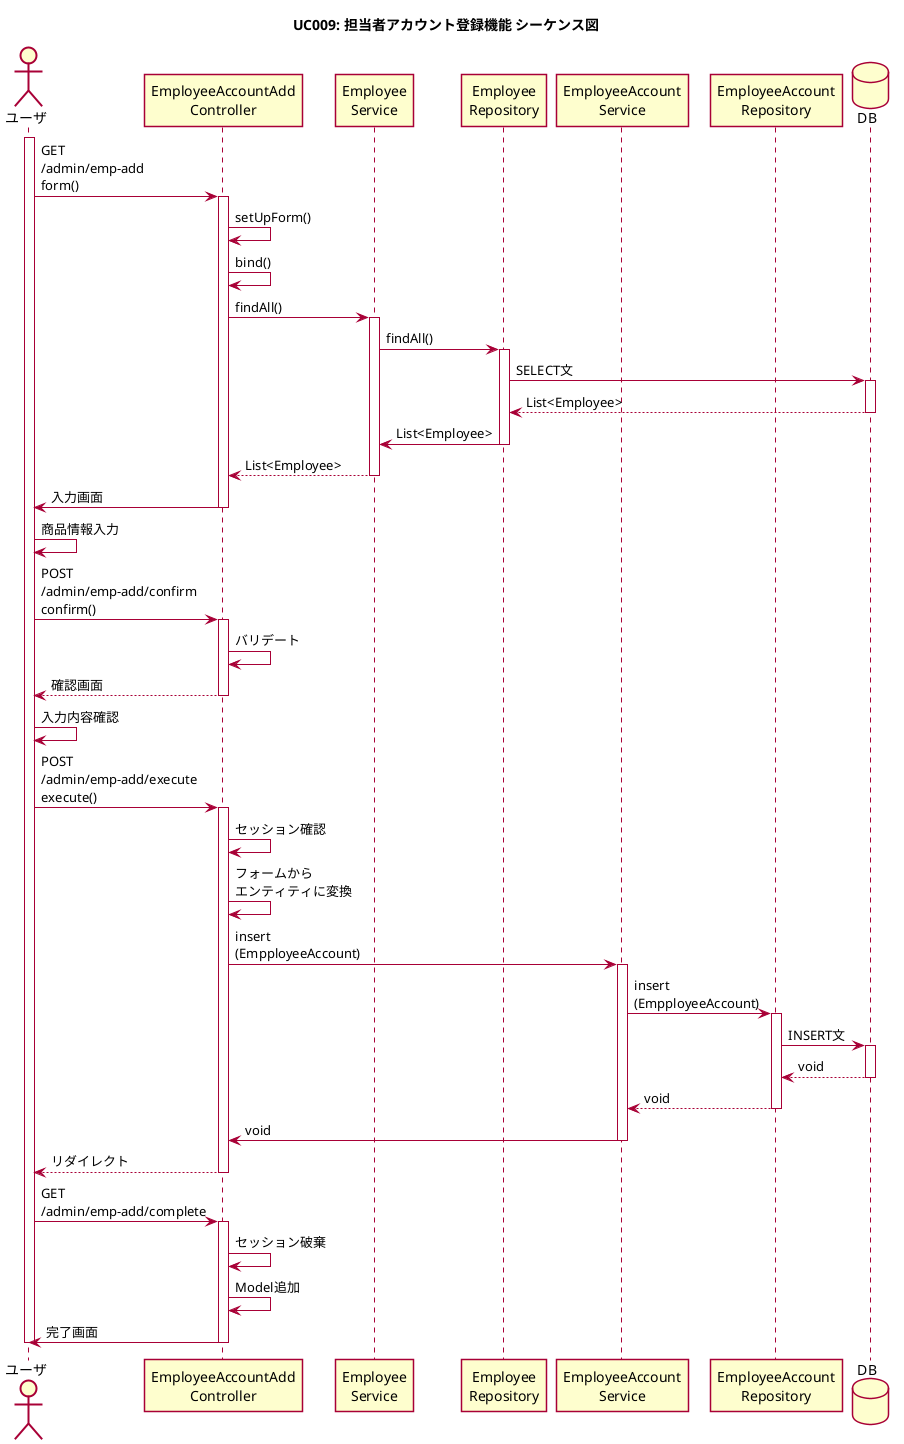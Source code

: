@startuml

skin rose
title UC009: 担当者アカウント登録機能 シーケンス図
skinparam shadowing false

actor ユーザ as user
activate user
participant "EmployeeAccountAdd\nController" as controller
participant "Employee\nService" as svc1
participant "Employee\nRepository" as repo1
participant "EmployeeAccount\nService" as svc2
participant "EmployeeAccount\nRepository" as repo2
database DB as db

' 入力画面
user -> controller ++ : GET\n/admin/emp-add\nform()
controller -> controller : setUpForm()
controller -> controller : bind()
controller -> svc1 ++ : findAll()
svc1 -> repo1 ++ : findAll()
repo1 -> db ++ : SELECT文
repo1 <-- db -- : List<Employee>
svc1 <- repo1 -- : List<Employee>
controller <-- svc1 --  : List<Employee>
controller -> user -- : 入力画面

' 確認画面
user -> user : 商品情報入力
user -> controller ++ : POST\n/admin/emp-add/confirm\nconfirm()
controller -> controller : バリデート
controller --> user -- : 確認画面

' 完了画面
user -> user : 入力内容確認
user -> controller ++ : POST\n/admin/emp-add/execute\nexecute()
controller -> controller : セッション確認
' note right: フォームデータが\n空ならシステムエラー
controller -> controller : フォームから\nエンティティに変換
controller -> svc2 ++ : insert\n(EmpployeeAccount)
svc2 -> repo2 ++ : insert\n(EmpployeeAccount)
repo2 -> db ++ : INSERT文
repo2 <-- db -- : void
svc2 <-- repo2 -- : void
svc2 -> controller -- : void
user <-- controller-- : リダイレクト
user -> controller++ : GET\n/admin/emp-add/complete
controller -> controller : セッション破棄
controller -> controller : Model追加
controller -> user-- : 完了画面
deactivate user
@enduml